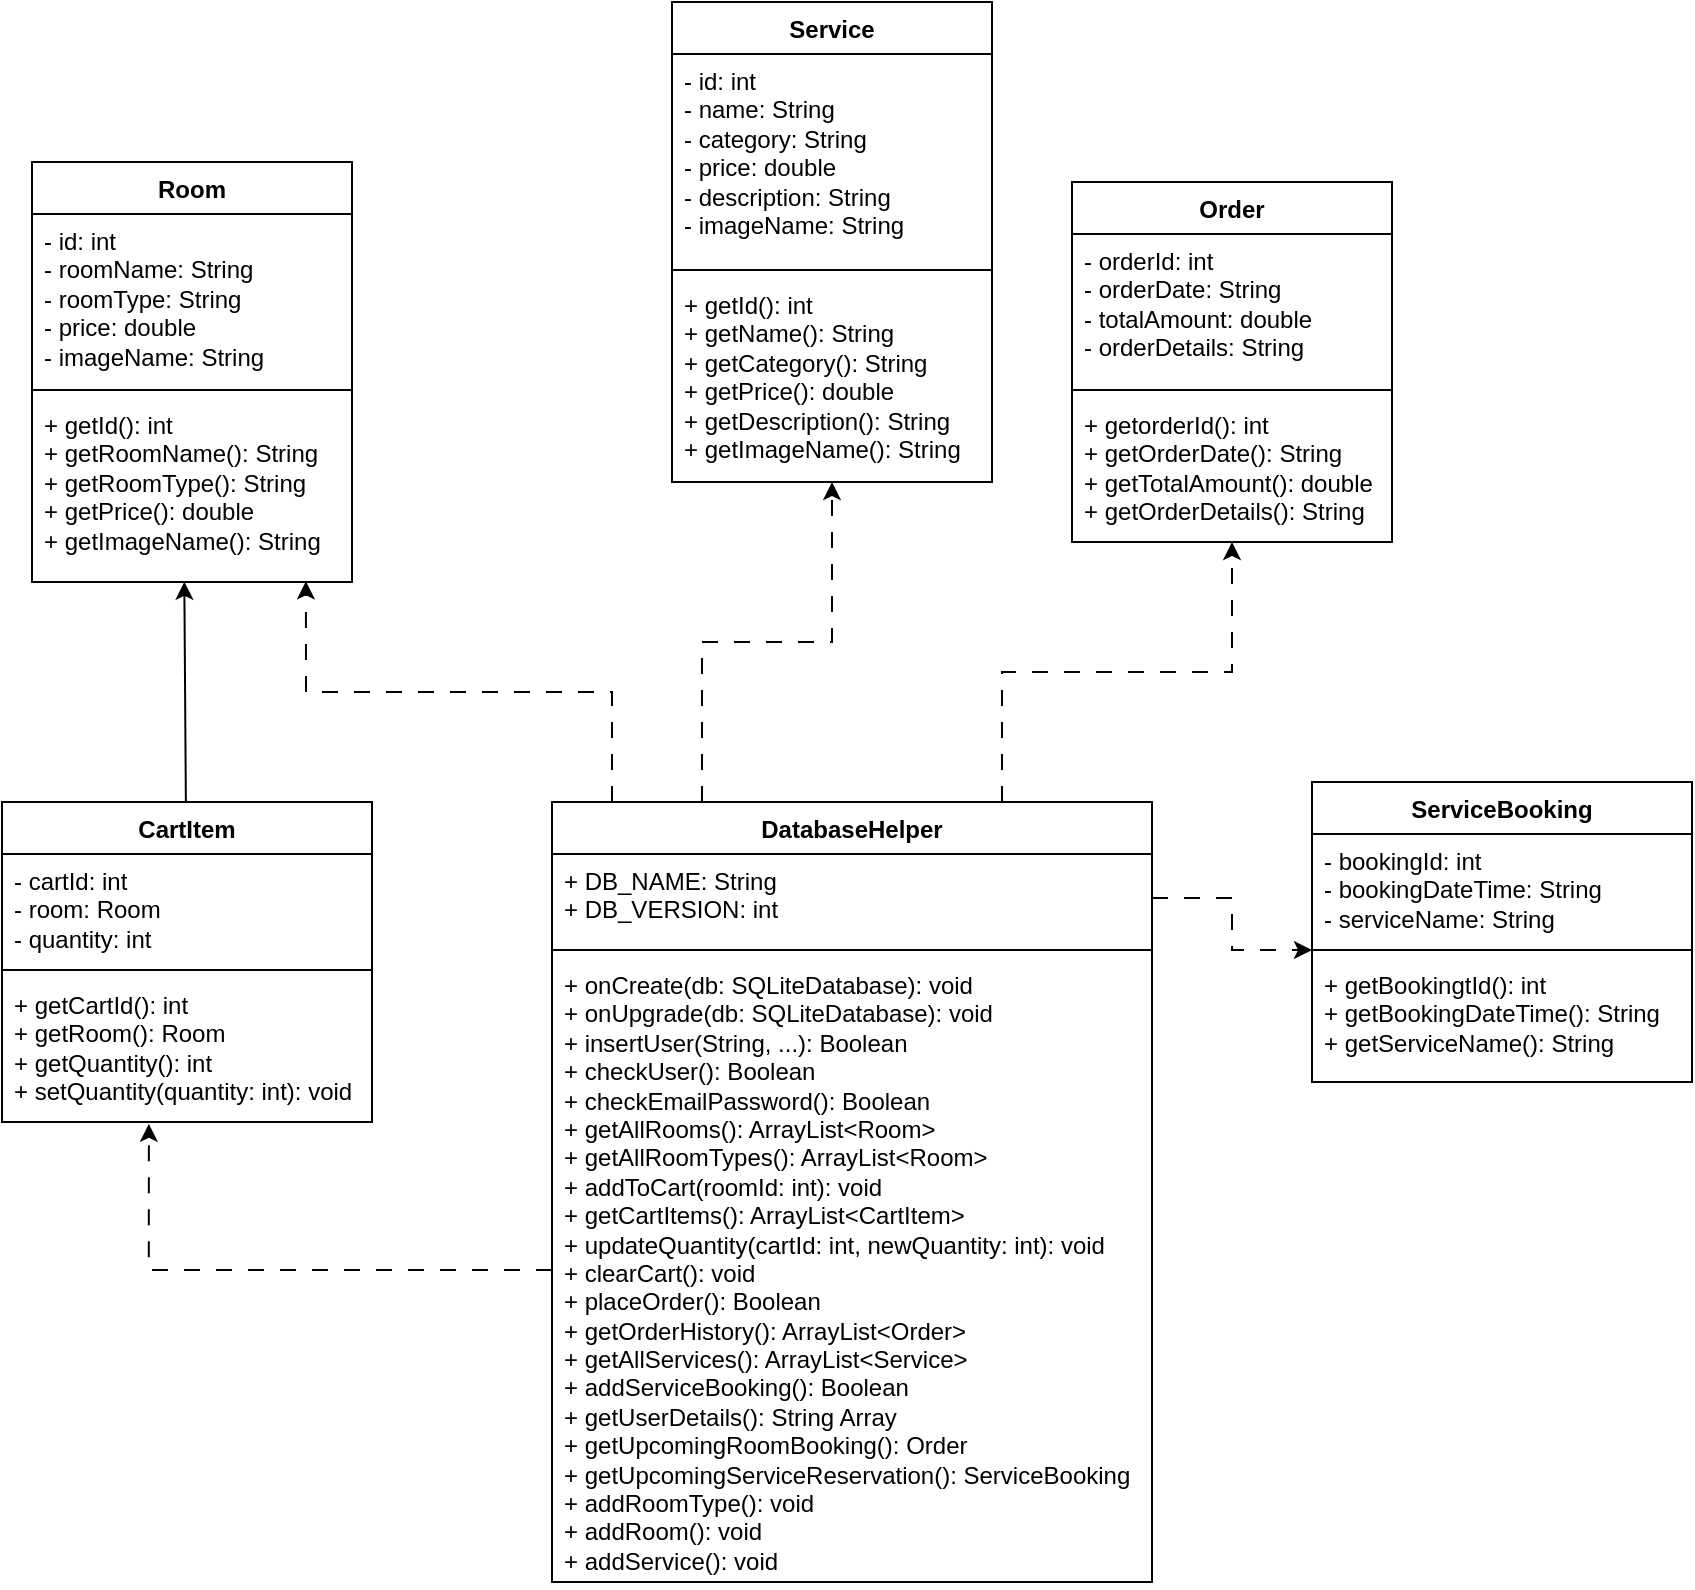 <mxfile version="28.2.7">
  <diagram name="Page-1" id="-FD-WwoNRSB1jqXmBbmY">
    <mxGraphModel dx="1111" dy="680" grid="1" gridSize="10" guides="1" tooltips="1" connect="1" arrows="1" fold="1" page="1" pageScale="1" pageWidth="850" pageHeight="1100" math="0" shadow="0">
      <root>
        <mxCell id="0" />
        <mxCell id="1" parent="0" />
        <mxCell id="3gHYaD6FzkBsOfii6fHW-1" value="Room" style="swimlane;fontStyle=1;align=center;verticalAlign=top;childLayout=stackLayout;horizontal=1;startSize=26;horizontalStack=0;resizeParent=1;resizeParentMax=0;resizeLast=0;collapsible=1;marginBottom=0;whiteSpace=wrap;html=1;" vertex="1" parent="1">
          <mxGeometry x="120" y="240" width="160" height="210" as="geometry">
            <mxRectangle x="141" y="200" width="70" height="30" as="alternateBounds" />
          </mxGeometry>
        </mxCell>
        <mxCell id="3gHYaD6FzkBsOfii6fHW-2" value="- id: int&lt;div&gt;- roomName: String&lt;/div&gt;&lt;div&gt;- roomType: String&lt;/div&gt;&lt;div&gt;- price: double&lt;/div&gt;&lt;div&gt;- imageName: String&lt;/div&gt;" style="text;strokeColor=none;fillColor=none;align=left;verticalAlign=top;spacingLeft=4;spacingRight=4;overflow=hidden;rotatable=0;points=[[0,0.5],[1,0.5]];portConstraint=eastwest;whiteSpace=wrap;html=1;" vertex="1" parent="3gHYaD6FzkBsOfii6fHW-1">
          <mxGeometry y="26" width="160" height="84" as="geometry" />
        </mxCell>
        <mxCell id="3gHYaD6FzkBsOfii6fHW-3" value="" style="line;strokeWidth=1;fillColor=none;align=left;verticalAlign=middle;spacingTop=-1;spacingLeft=3;spacingRight=3;rotatable=0;labelPosition=right;points=[];portConstraint=eastwest;strokeColor=inherit;" vertex="1" parent="3gHYaD6FzkBsOfii6fHW-1">
          <mxGeometry y="110" width="160" height="8" as="geometry" />
        </mxCell>
        <mxCell id="3gHYaD6FzkBsOfii6fHW-4" value="+ getId(): int&lt;div&gt;+ getRoomName(): String&lt;/div&gt;&lt;div&gt;+ getRoomType(): String&lt;/div&gt;&lt;div&gt;+ getPrice(): double&lt;/div&gt;&lt;div&gt;+ getImageName(): String&lt;/div&gt;" style="text;strokeColor=none;fillColor=none;align=left;verticalAlign=top;spacingLeft=4;spacingRight=4;overflow=hidden;rotatable=0;points=[[0,0.5],[1,0.5]];portConstraint=eastwest;whiteSpace=wrap;html=1;" vertex="1" parent="3gHYaD6FzkBsOfii6fHW-1">
          <mxGeometry y="118" width="160" height="92" as="geometry" />
        </mxCell>
        <mxCell id="3gHYaD6FzkBsOfii6fHW-5" value="Service" style="swimlane;fontStyle=1;align=center;verticalAlign=top;childLayout=stackLayout;horizontal=1;startSize=26;horizontalStack=0;resizeParent=1;resizeParentMax=0;resizeLast=0;collapsible=1;marginBottom=0;whiteSpace=wrap;html=1;" vertex="1" parent="1">
          <mxGeometry x="440" y="160" width="160" height="240" as="geometry">
            <mxRectangle x="141" y="200" width="70" height="30" as="alternateBounds" />
          </mxGeometry>
        </mxCell>
        <mxCell id="3gHYaD6FzkBsOfii6fHW-6" value="- id: int&lt;div&gt;- name: String&lt;/div&gt;&lt;div&gt;- category: String&lt;/div&gt;&lt;div&gt;- price: double&lt;/div&gt;&lt;div&gt;- description: String&lt;/div&gt;&lt;div&gt;- imageName: String&lt;/div&gt;" style="text;strokeColor=none;fillColor=none;align=left;verticalAlign=top;spacingLeft=4;spacingRight=4;overflow=hidden;rotatable=0;points=[[0,0.5],[1,0.5]];portConstraint=eastwest;whiteSpace=wrap;html=1;" vertex="1" parent="3gHYaD6FzkBsOfii6fHW-5">
          <mxGeometry y="26" width="160" height="104" as="geometry" />
        </mxCell>
        <mxCell id="3gHYaD6FzkBsOfii6fHW-7" value="" style="line;strokeWidth=1;fillColor=none;align=left;verticalAlign=middle;spacingTop=-1;spacingLeft=3;spacingRight=3;rotatable=0;labelPosition=right;points=[];portConstraint=eastwest;strokeColor=inherit;" vertex="1" parent="3gHYaD6FzkBsOfii6fHW-5">
          <mxGeometry y="130" width="160" height="8" as="geometry" />
        </mxCell>
        <mxCell id="3gHYaD6FzkBsOfii6fHW-8" value="+ getId(): int&lt;div&gt;+ getName(): String&lt;/div&gt;&lt;div&gt;+ getCategory(): String&lt;/div&gt;&lt;div&gt;+ getPrice(): double&lt;/div&gt;&lt;div&gt;+ getDescription(): String&lt;/div&gt;&lt;div&gt;+ getImageName(): String&lt;/div&gt;" style="text;strokeColor=none;fillColor=none;align=left;verticalAlign=top;spacingLeft=4;spacingRight=4;overflow=hidden;rotatable=0;points=[[0,0.5],[1,0.5]];portConstraint=eastwest;whiteSpace=wrap;html=1;" vertex="1" parent="3gHYaD6FzkBsOfii6fHW-5">
          <mxGeometry y="138" width="160" height="102" as="geometry" />
        </mxCell>
        <mxCell id="3gHYaD6FzkBsOfii6fHW-9" value="Order" style="swimlane;fontStyle=1;align=center;verticalAlign=top;childLayout=stackLayout;horizontal=1;startSize=26;horizontalStack=0;resizeParent=1;resizeParentMax=0;resizeLast=0;collapsible=1;marginBottom=0;whiteSpace=wrap;html=1;" vertex="1" parent="1">
          <mxGeometry x="640" y="250" width="160" height="180" as="geometry">
            <mxRectangle x="141" y="200" width="70" height="30" as="alternateBounds" />
          </mxGeometry>
        </mxCell>
        <mxCell id="3gHYaD6FzkBsOfii6fHW-10" value="- orderId: int&lt;div&gt;- orderDate: String&lt;/div&gt;&lt;div&gt;- totalAmount: double&lt;/div&gt;&lt;div&gt;- orderDetails: String&lt;/div&gt;" style="text;strokeColor=none;fillColor=none;align=left;verticalAlign=top;spacingLeft=4;spacingRight=4;overflow=hidden;rotatable=0;points=[[0,0.5],[1,0.5]];portConstraint=eastwest;whiteSpace=wrap;html=1;" vertex="1" parent="3gHYaD6FzkBsOfii6fHW-9">
          <mxGeometry y="26" width="160" height="74" as="geometry" />
        </mxCell>
        <mxCell id="3gHYaD6FzkBsOfii6fHW-11" value="" style="line;strokeWidth=1;fillColor=none;align=left;verticalAlign=middle;spacingTop=-1;spacingLeft=3;spacingRight=3;rotatable=0;labelPosition=right;points=[];portConstraint=eastwest;strokeColor=inherit;" vertex="1" parent="3gHYaD6FzkBsOfii6fHW-9">
          <mxGeometry y="100" width="160" height="8" as="geometry" />
        </mxCell>
        <mxCell id="3gHYaD6FzkBsOfii6fHW-12" value="+ getorderId(): int&lt;div&gt;+ getOrderDate(): String&lt;/div&gt;&lt;div&gt;+ getTotalAmount(): double&lt;/div&gt;&lt;div&gt;+ getOrderDetails(): String&lt;/div&gt;" style="text;strokeColor=none;fillColor=none;align=left;verticalAlign=top;spacingLeft=4;spacingRight=4;overflow=hidden;rotatable=0;points=[[0,0.5],[1,0.5]];portConstraint=eastwest;whiteSpace=wrap;html=1;" vertex="1" parent="3gHYaD6FzkBsOfii6fHW-9">
          <mxGeometry y="108" width="160" height="72" as="geometry" />
        </mxCell>
        <mxCell id="3gHYaD6FzkBsOfii6fHW-14" value="CartItem" style="swimlane;fontStyle=1;align=center;verticalAlign=top;childLayout=stackLayout;horizontal=1;startSize=26;horizontalStack=0;resizeParent=1;resizeParentMax=0;resizeLast=0;collapsible=1;marginBottom=0;whiteSpace=wrap;html=1;" vertex="1" parent="1">
          <mxGeometry x="105" y="560" width="185" height="160" as="geometry">
            <mxRectangle x="141" y="200" width="70" height="30" as="alternateBounds" />
          </mxGeometry>
        </mxCell>
        <mxCell id="3gHYaD6FzkBsOfii6fHW-15" value="- cartId: int&lt;div&gt;- room: Room&lt;/div&gt;&lt;div&gt;- quantity: int&lt;/div&gt;" style="text;strokeColor=none;fillColor=none;align=left;verticalAlign=top;spacingLeft=4;spacingRight=4;overflow=hidden;rotatable=0;points=[[0,0.5],[1,0.5]];portConstraint=eastwest;whiteSpace=wrap;html=1;" vertex="1" parent="3gHYaD6FzkBsOfii6fHW-14">
          <mxGeometry y="26" width="185" height="54" as="geometry" />
        </mxCell>
        <mxCell id="3gHYaD6FzkBsOfii6fHW-16" value="" style="line;strokeWidth=1;fillColor=none;align=left;verticalAlign=middle;spacingTop=-1;spacingLeft=3;spacingRight=3;rotatable=0;labelPosition=right;points=[];portConstraint=eastwest;strokeColor=inherit;" vertex="1" parent="3gHYaD6FzkBsOfii6fHW-14">
          <mxGeometry y="80" width="185" height="8" as="geometry" />
        </mxCell>
        <mxCell id="3gHYaD6FzkBsOfii6fHW-17" value="+ getCartId(): int&lt;div&gt;+ getRoom(): Room&lt;/div&gt;&lt;div&gt;+ getQuantity(): int&lt;/div&gt;&lt;div&gt;+ setQuantity(quantity: int): void&lt;/div&gt;" style="text;strokeColor=none;fillColor=none;align=left;verticalAlign=top;spacingLeft=4;spacingRight=4;overflow=hidden;rotatable=0;points=[[0,0.5],[1,0.5]];portConstraint=eastwest;whiteSpace=wrap;html=1;" vertex="1" parent="3gHYaD6FzkBsOfii6fHW-14">
          <mxGeometry y="88" width="185" height="72" as="geometry" />
        </mxCell>
        <mxCell id="3gHYaD6FzkBsOfii6fHW-18" value="ServiceBooking" style="swimlane;fontStyle=1;align=center;verticalAlign=top;childLayout=stackLayout;horizontal=1;startSize=26;horizontalStack=0;resizeParent=1;resizeParentMax=0;resizeLast=0;collapsible=1;marginBottom=0;whiteSpace=wrap;html=1;" vertex="1" parent="1">
          <mxGeometry x="760" y="550" width="190" height="150" as="geometry">
            <mxRectangle x="141" y="200" width="70" height="30" as="alternateBounds" />
          </mxGeometry>
        </mxCell>
        <mxCell id="3gHYaD6FzkBsOfii6fHW-19" value="- bookingId: int&lt;div&gt;- bookingDateTime: String&lt;/div&gt;&lt;div&gt;- serviceName: String&lt;/div&gt;" style="text;strokeColor=none;fillColor=none;align=left;verticalAlign=top;spacingLeft=4;spacingRight=4;overflow=hidden;rotatable=0;points=[[0,0.5],[1,0.5]];portConstraint=eastwest;whiteSpace=wrap;html=1;" vertex="1" parent="3gHYaD6FzkBsOfii6fHW-18">
          <mxGeometry y="26" width="190" height="54" as="geometry" />
        </mxCell>
        <mxCell id="3gHYaD6FzkBsOfii6fHW-20" value="" style="line;strokeWidth=1;fillColor=none;align=left;verticalAlign=middle;spacingTop=-1;spacingLeft=3;spacingRight=3;rotatable=0;labelPosition=right;points=[];portConstraint=eastwest;strokeColor=inherit;" vertex="1" parent="3gHYaD6FzkBsOfii6fHW-18">
          <mxGeometry y="80" width="190" height="8" as="geometry" />
        </mxCell>
        <mxCell id="3gHYaD6FzkBsOfii6fHW-21" value="+ getBookingtId(): int&lt;div&gt;+ getBookingDateTime(): String&lt;/div&gt;&lt;div&gt;+ getServiceName(): String&lt;/div&gt;" style="text;strokeColor=none;fillColor=none;align=left;verticalAlign=top;spacingLeft=4;spacingRight=4;overflow=hidden;rotatable=0;points=[[0,0.5],[1,0.5]];portConstraint=eastwest;whiteSpace=wrap;html=1;" vertex="1" parent="3gHYaD6FzkBsOfii6fHW-18">
          <mxGeometry y="88" width="190" height="62" as="geometry" />
        </mxCell>
        <mxCell id="3gHYaD6FzkBsOfii6fHW-46" style="edgeStyle=orthogonalEdgeStyle;rounded=0;orthogonalLoop=1;jettySize=auto;html=1;exitX=0.75;exitY=0;exitDx=0;exitDy=0;entryX=0.5;entryY=1;entryDx=0;entryDy=0;dashed=1;dashPattern=8 8;" edge="1" parent="1" source="3gHYaD6FzkBsOfii6fHW-22" target="3gHYaD6FzkBsOfii6fHW-9">
          <mxGeometry relative="1" as="geometry" />
        </mxCell>
        <mxCell id="3gHYaD6FzkBsOfii6fHW-22" value="DatabaseHelper" style="swimlane;fontStyle=1;align=center;verticalAlign=top;childLayout=stackLayout;horizontal=1;startSize=26;horizontalStack=0;resizeParent=1;resizeParentMax=0;resizeLast=0;collapsible=1;marginBottom=0;whiteSpace=wrap;html=1;" vertex="1" parent="1">
          <mxGeometry x="380" y="560" width="300" height="390" as="geometry" />
        </mxCell>
        <mxCell id="3gHYaD6FzkBsOfii6fHW-23" value="+ DB_NAME: String&lt;div&gt;+ DB_VERSION: int&lt;/div&gt;" style="text;strokeColor=none;fillColor=none;align=left;verticalAlign=top;spacingLeft=4;spacingRight=4;overflow=hidden;rotatable=0;points=[[0,0.5],[1,0.5]];portConstraint=eastwest;whiteSpace=wrap;html=1;" vertex="1" parent="3gHYaD6FzkBsOfii6fHW-22">
          <mxGeometry y="26" width="300" height="44" as="geometry" />
        </mxCell>
        <mxCell id="3gHYaD6FzkBsOfii6fHW-24" value="" style="line;strokeWidth=1;fillColor=none;align=left;verticalAlign=middle;spacingTop=-1;spacingLeft=3;spacingRight=3;rotatable=0;labelPosition=right;points=[];portConstraint=eastwest;strokeColor=inherit;" vertex="1" parent="3gHYaD6FzkBsOfii6fHW-22">
          <mxGeometry y="70" width="300" height="8" as="geometry" />
        </mxCell>
        <mxCell id="3gHYaD6FzkBsOfii6fHW-25" value="+ onCreate(db: SQLiteDatabase): void&lt;div&gt;+ onUpgrade(&lt;span style=&quot;background-color: transparent; color: light-dark(rgb(0, 0, 0), rgb(255, 255, 255));&quot;&gt;db: SQLiteDatabase&lt;/span&gt;&lt;span style=&quot;background-color: transparent; color: light-dark(rgb(0, 0, 0), rgb(255, 255, 255));&quot;&gt;): void&lt;/span&gt;&lt;/div&gt;&lt;div&gt;+ insertUser(String, ...): Boolean&lt;/div&gt;&lt;div&gt;+ checkUser(): Boolean&lt;/div&gt;&lt;div&gt;+ checkEmailPassword(): Boolean&lt;/div&gt;&lt;div&gt;+ getAllRooms(): ArrayList&amp;lt;Room&amp;gt;&lt;/div&gt;&lt;div&gt;+ getAllRoomTypes(): ArrayList&amp;lt;Room&amp;gt;&lt;/div&gt;&lt;div&gt;+ addToCart(roomId: int): void&lt;/div&gt;&lt;div&gt;+ getCartItems(): ArrayList&amp;lt;CartItem&amp;gt;&lt;/div&gt;&lt;div&gt;+ updateQuantity(cartId: int, newQuantity: int): void&lt;/div&gt;&lt;div&gt;+ clearCart(): void&lt;/div&gt;&lt;div&gt;+ placeOrder(): Boolean&lt;/div&gt;&lt;div&gt;+ getOrderHistory(): ArrayList&amp;lt;Order&amp;gt;&lt;/div&gt;&lt;div&gt;+ getAllServices(): ArrayList&amp;lt;Service&amp;gt;&lt;/div&gt;&lt;div&gt;+ addServiceBooking(): Boolean&lt;/div&gt;&lt;div&gt;+ getUserDetails(): String Array&lt;/div&gt;&lt;div&gt;+ getUpcomingRoomBooking(): Order&lt;/div&gt;&lt;div&gt;+ getUpcomingServiceReservation(): ServiceBooking&lt;/div&gt;&lt;div&gt;+ addRoomType(): void&lt;/div&gt;&lt;div&gt;+ addRoom(): void&lt;/div&gt;&lt;div&gt;+ addService(): void&lt;/div&gt;" style="text;strokeColor=none;fillColor=none;align=left;verticalAlign=top;spacingLeft=4;spacingRight=4;overflow=hidden;rotatable=0;points=[[0,0.5],[1,0.5]];portConstraint=eastwest;whiteSpace=wrap;html=1;" vertex="1" parent="3gHYaD6FzkBsOfii6fHW-22">
          <mxGeometry y="78" width="300" height="312" as="geometry" />
        </mxCell>
        <mxCell id="3gHYaD6FzkBsOfii6fHW-41" style="rounded=0;orthogonalLoop=1;jettySize=auto;html=1;entryX=0.476;entryY=0.999;entryDx=0;entryDy=0;entryPerimeter=0;" edge="1" parent="1" source="3gHYaD6FzkBsOfii6fHW-14" target="3gHYaD6FzkBsOfii6fHW-4">
          <mxGeometry relative="1" as="geometry" />
        </mxCell>
        <mxCell id="3gHYaD6FzkBsOfii6fHW-43" style="edgeStyle=orthogonalEdgeStyle;rounded=0;orthogonalLoop=1;jettySize=auto;html=1;entryX=0.856;entryY=0.996;entryDx=0;entryDy=0;entryPerimeter=0;dashed=1;dashPattern=8 8;" edge="1" parent="1" target="3gHYaD6FzkBsOfii6fHW-4">
          <mxGeometry relative="1" as="geometry">
            <mxPoint x="410" y="560" as="sourcePoint" />
            <mxPoint x="230" y="460" as="targetPoint" />
            <Array as="points">
              <mxPoint x="410" y="560" />
              <mxPoint x="410" y="505" />
              <mxPoint x="257" y="505" />
            </Array>
          </mxGeometry>
        </mxCell>
        <mxCell id="3gHYaD6FzkBsOfii6fHW-44" style="edgeStyle=orthogonalEdgeStyle;rounded=0;orthogonalLoop=1;jettySize=auto;html=1;exitX=0.25;exitY=0;exitDx=0;exitDy=0;entryX=0.5;entryY=1;entryDx=0;entryDy=0;entryPerimeter=0;dashed=1;dashPattern=8 8;" edge="1" parent="1" source="3gHYaD6FzkBsOfii6fHW-22" target="3gHYaD6FzkBsOfii6fHW-8">
          <mxGeometry relative="1" as="geometry" />
        </mxCell>
        <mxCell id="3gHYaD6FzkBsOfii6fHW-48" style="edgeStyle=orthogonalEdgeStyle;rounded=0;orthogonalLoop=1;jettySize=auto;html=1;exitX=0;exitY=0.5;exitDx=0;exitDy=0;entryX=0.397;entryY=1.013;entryDx=0;entryDy=0;entryPerimeter=0;dashed=1;dashPattern=8 8;" edge="1" parent="1" source="3gHYaD6FzkBsOfii6fHW-25" target="3gHYaD6FzkBsOfii6fHW-17">
          <mxGeometry relative="1" as="geometry" />
        </mxCell>
        <mxCell id="3gHYaD6FzkBsOfii6fHW-50" style="edgeStyle=orthogonalEdgeStyle;rounded=0;orthogonalLoop=1;jettySize=auto;html=1;exitX=1;exitY=0.5;exitDx=0;exitDy=0;dashed=1;dashPattern=8 8;" edge="1" parent="1" source="3gHYaD6FzkBsOfii6fHW-23" target="3gHYaD6FzkBsOfii6fHW-20">
          <mxGeometry relative="1" as="geometry" />
        </mxCell>
      </root>
    </mxGraphModel>
  </diagram>
</mxfile>
